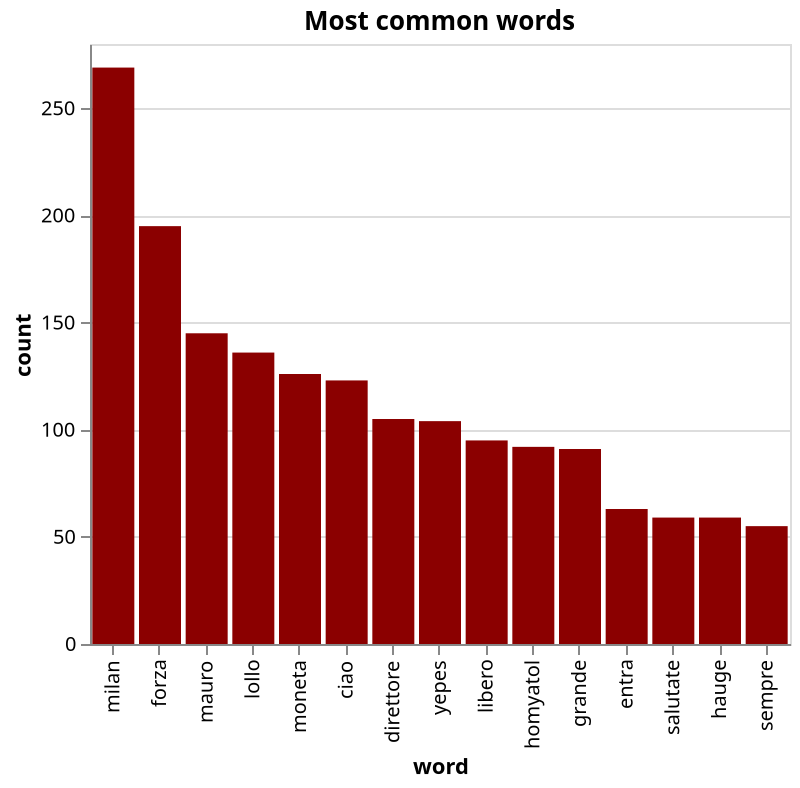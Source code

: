 {
  "config": {"view": {"continuousWidth": 400, "continuousHeight": 300}},
  "data": {"name": "data-5a2a1b2d1ee1c634aa42517302bad76a"},
  "mark": {"type": "bar", "color": "darkred", "tooltip": true},
  "encoding": {
    "x": {"field": "word", "sort": null, "type": "nominal"},
    "y": {"field": "count", "type": "quantitative"}
  },
  "title": "Most common words",
  "width": "container",
  "$schema": "https://vega.github.io/schema/vega-lite/v4.17.0.json",
  "datasets": {
    "data-5a2a1b2d1ee1c634aa42517302bad76a": [
      {"word": "milan", "count": 269},
      {"word": "forza", "count": 195},
      {"word": "mauro", "count": 145},
      {"word": "lollo", "count": 136},
      {"word": "moneta", "count": 126},
      {"word": "ciao", "count": 123},
      {"word": "direttore", "count": 105},
      {"word": "yepes", "count": 104},
      {"word": "libero", "count": 95},
      {"word": "homyatol", "count": 92},
      {"word": "grande", "count": 91},
      {"word": "entra", "count": 63},
      {"word": "salutate", "count": 59},
      {"word": "hauge", "count": 59},
      {"word": "sempre", "count": 55}
    ]
  }
}